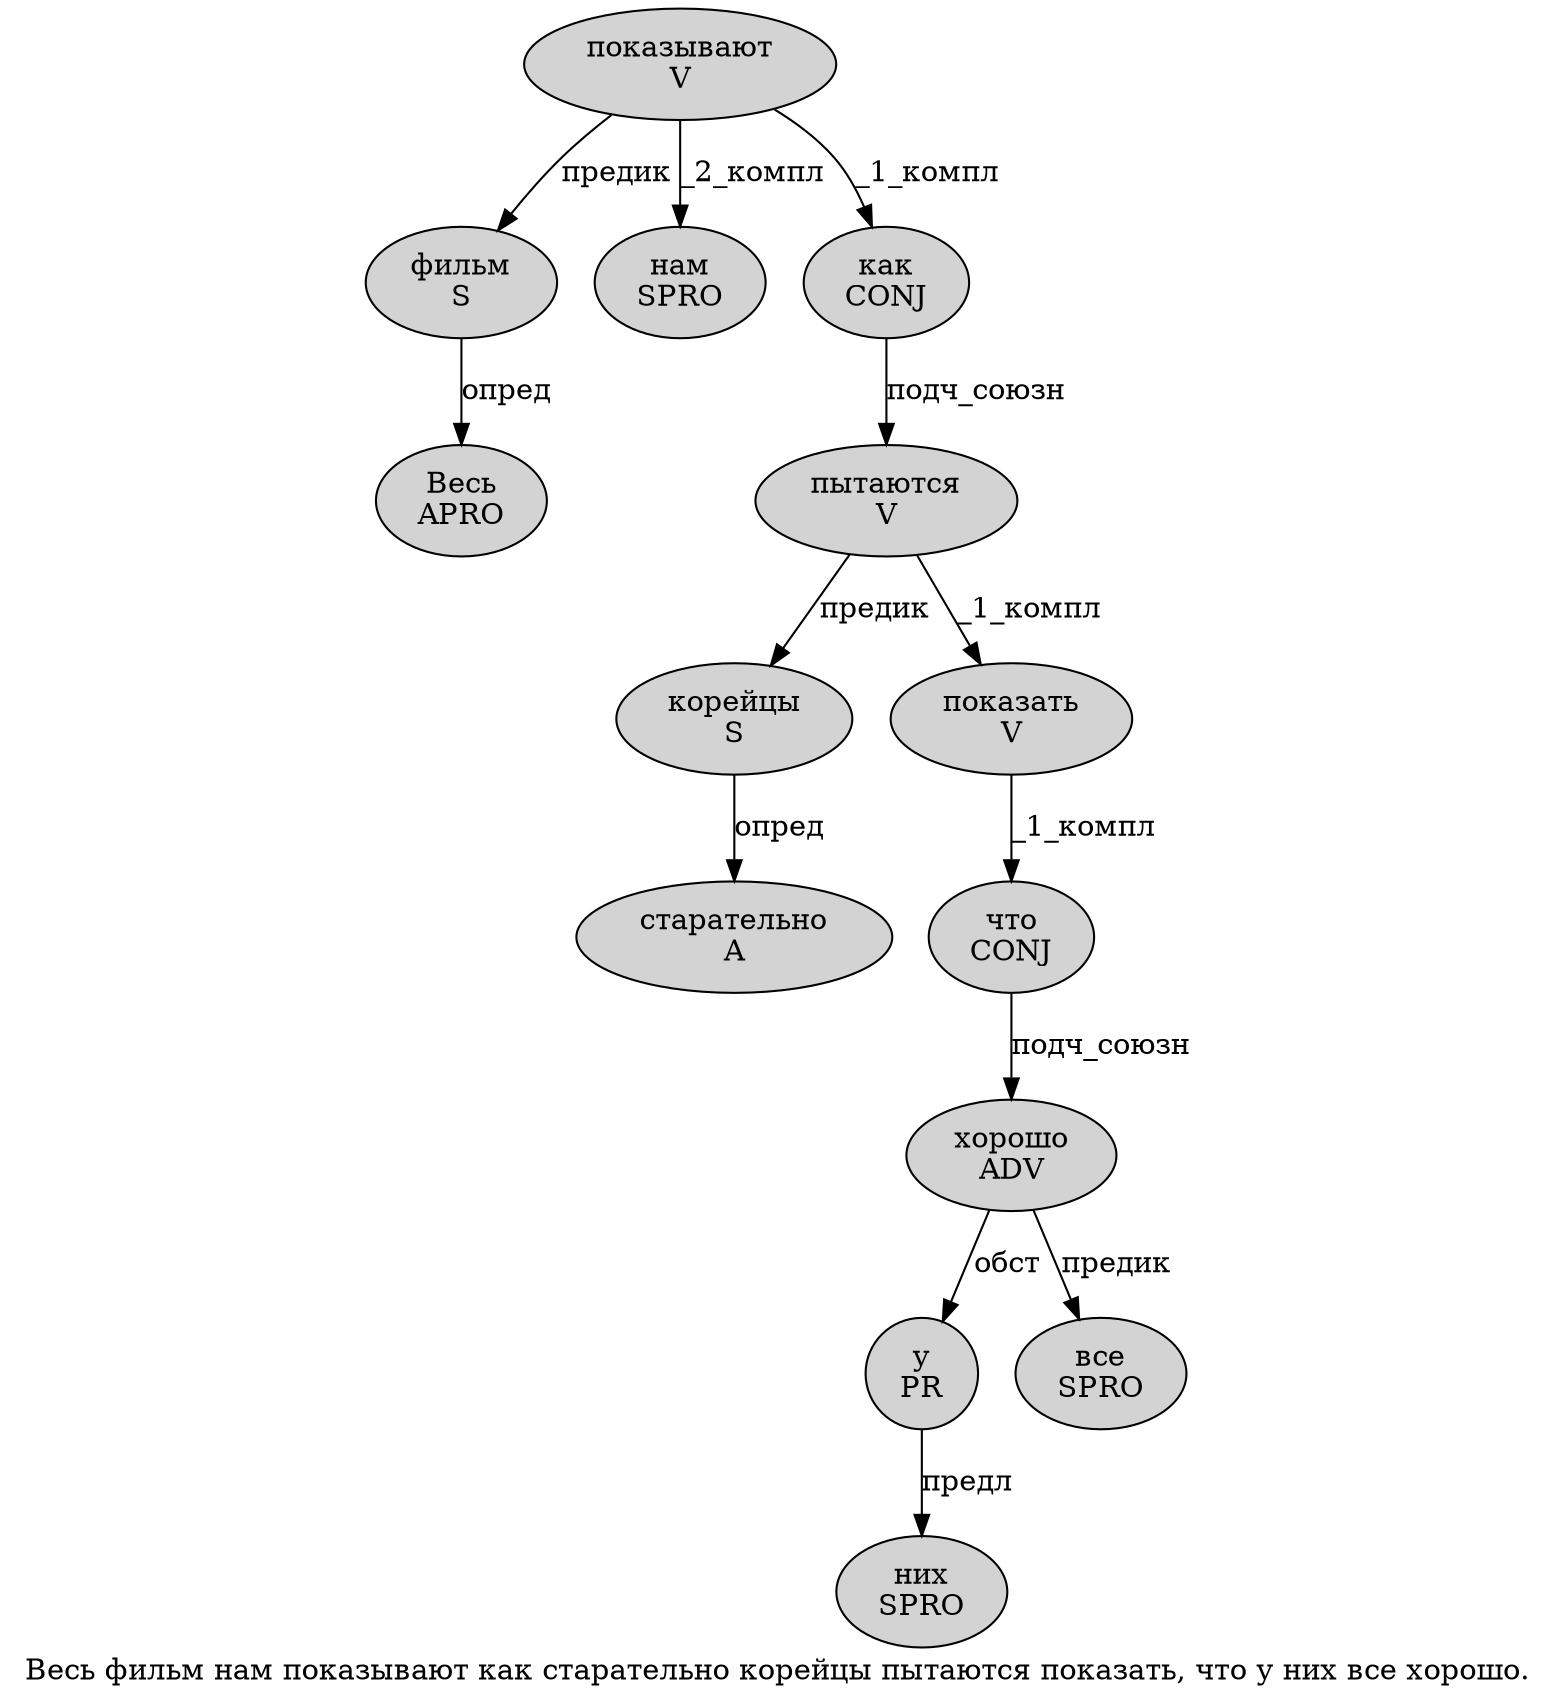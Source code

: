 digraph SENTENCE_2454 {
	graph [label="Весь фильм нам показывают как старательно корейцы пытаются показать, что у них все хорошо."]
	node [style=filled]
		0 [label="Весь
APRO" color="" fillcolor=lightgray penwidth=1 shape=ellipse]
		1 [label="фильм
S" color="" fillcolor=lightgray penwidth=1 shape=ellipse]
		2 [label="нам
SPRO" color="" fillcolor=lightgray penwidth=1 shape=ellipse]
		3 [label="показывают
V" color="" fillcolor=lightgray penwidth=1 shape=ellipse]
		4 [label="как
CONJ" color="" fillcolor=lightgray penwidth=1 shape=ellipse]
		5 [label="старательно
A" color="" fillcolor=lightgray penwidth=1 shape=ellipse]
		6 [label="корейцы
S" color="" fillcolor=lightgray penwidth=1 shape=ellipse]
		7 [label="пытаются
V" color="" fillcolor=lightgray penwidth=1 shape=ellipse]
		8 [label="показать
V" color="" fillcolor=lightgray penwidth=1 shape=ellipse]
		10 [label="что
CONJ" color="" fillcolor=lightgray penwidth=1 shape=ellipse]
		11 [label="у
PR" color="" fillcolor=lightgray penwidth=1 shape=ellipse]
		12 [label="них
SPRO" color="" fillcolor=lightgray penwidth=1 shape=ellipse]
		13 [label="все
SPRO" color="" fillcolor=lightgray penwidth=1 shape=ellipse]
		14 [label="хорошо
ADV" color="" fillcolor=lightgray penwidth=1 shape=ellipse]
			1 -> 0 [label="опред"]
			11 -> 12 [label="предл"]
			4 -> 7 [label="подч_союзн"]
			7 -> 6 [label="предик"]
			7 -> 8 [label="_1_компл"]
			3 -> 1 [label="предик"]
			3 -> 2 [label="_2_компл"]
			3 -> 4 [label="_1_компл"]
			14 -> 11 [label="обст"]
			14 -> 13 [label="предик"]
			10 -> 14 [label="подч_союзн"]
			6 -> 5 [label="опред"]
			8 -> 10 [label="_1_компл"]
}